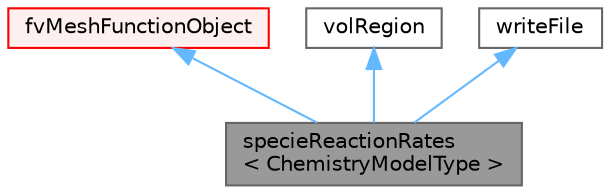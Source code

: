 digraph "specieReactionRates&lt; ChemistryModelType &gt;"
{
 // LATEX_PDF_SIZE
  bgcolor="transparent";
  edge [fontname=Helvetica,fontsize=10,labelfontname=Helvetica,labelfontsize=10];
  node [fontname=Helvetica,fontsize=10,shape=box,height=0.2,width=0.4];
  Node1 [id="Node000001",label="specieReactionRates\l\< ChemistryModelType \>",height=0.2,width=0.4,color="gray40", fillcolor="grey60", style="filled", fontcolor="black",tooltip="Writes the domain averaged reaction rates for each specie for each reaction into the file <timeDir>/s..."];
  Node2 -> Node1 [id="edge1_Node000001_Node000002",dir="back",color="steelblue1",style="solid",tooltip=" "];
  Node2 [id="Node000002",label="fvMeshFunctionObject",height=0.2,width=0.4,color="red", fillcolor="#FFF0F0", style="filled",URL="$classFoam_1_1functionObjects_1_1fvMeshFunctionObject.html",tooltip="Specialization of Foam::functionObject for an Foam::fvMesh, providing a reference to the Foam::fvMesh..."];
  Node7 -> Node1 [id="edge2_Node000001_Node000007",dir="back",color="steelblue1",style="solid",tooltip=" "];
  Node7 [id="Node000007",label="volRegion",height=0.2,width=0.4,color="gray40", fillcolor="white", style="filled",URL="$classFoam_1_1functionObjects_1_1volRegion.html",tooltip="Volume (cell) region selection class."];
  Node8 -> Node1 [id="edge3_Node000001_Node000008",dir="back",color="steelblue1",style="solid",tooltip=" "];
  Node8 [id="Node000008",label="writeFile",height=0.2,width=0.4,color="gray40", fillcolor="white", style="filled",URL="$classFoam_1_1functionObjects_1_1writeFile.html",tooltip="Base class for writing single files from the function objects."];
}
